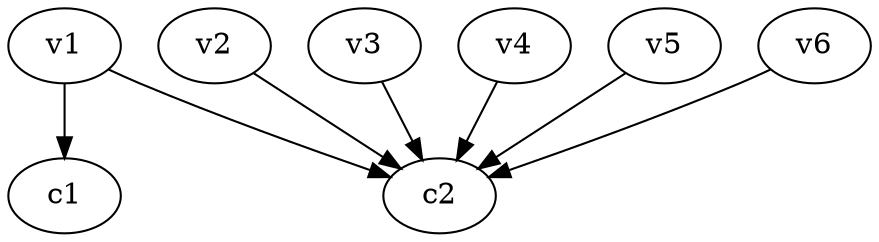 strict digraph  {
c1;
c2;
v1;
v2;
v3;
v4;
v5;
v6;
v1 -> c1  [weight=1];
v1 -> c2  [weight=1];
v2 -> c2  [weight=1];
v3 -> c2  [weight=1];
v4 -> c2  [weight=1];
v5 -> c2  [weight=1];
v6 -> c2  [weight=1];
}
